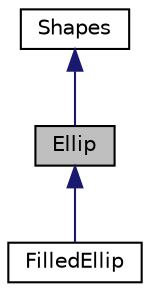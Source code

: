 digraph "Ellip"
{
  edge [fontname="Helvetica",fontsize="10",labelfontname="Helvetica",labelfontsize="10"];
  node [fontname="Helvetica",fontsize="10",shape=record];
  Node1 [label="Ellip",height=0.2,width=0.4,color="black", fillcolor="grey75", style="filled", fontcolor="black"];
  Node2 -> Node1 [dir="back",color="midnightblue",fontsize="10",style="solid"];
  Node2 [label="Shapes",height=0.2,width=0.4,color="black", fillcolor="white", style="filled",URL="$classShapes.html"];
  Node1 -> Node3 [dir="back",color="midnightblue",fontsize="10",style="solid"];
  Node3 [label="FilledEllip",height=0.2,width=0.4,color="black", fillcolor="white", style="filled",URL="$classFilledEllip.html"];
}
